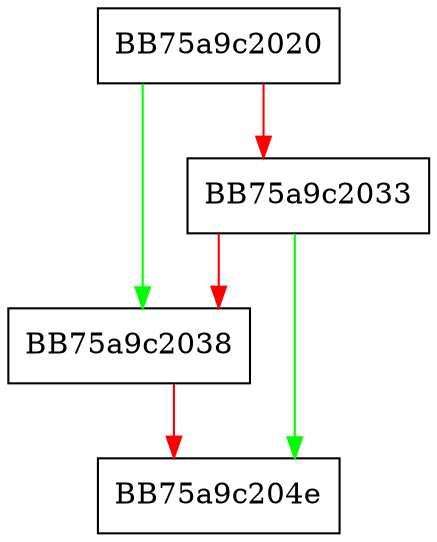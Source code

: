 digraph _Do_call {
  node [shape="box"];
  graph [splines=ortho];
  BB75a9c2020 -> BB75a9c2038 [color="green"];
  BB75a9c2020 -> BB75a9c2033 [color="red"];
  BB75a9c2033 -> BB75a9c204e [color="green"];
  BB75a9c2033 -> BB75a9c2038 [color="red"];
  BB75a9c2038 -> BB75a9c204e [color="red"];
}